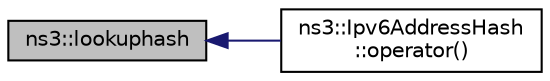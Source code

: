 digraph "ns3::lookuphash"
{
  edge [fontname="Helvetica",fontsize="10",labelfontname="Helvetica",labelfontsize="10"];
  node [fontname="Helvetica",fontsize="10",shape=record];
  rankdir="LR";
  Node1 [label="ns3::lookuphash",height=0.2,width=0.4,color="black", fillcolor="grey75", style="filled", fontcolor="black"];
  Node1 -> Node2 [dir="back",color="midnightblue",fontsize="10",style="solid"];
  Node2 [label="ns3::Ipv6AddressHash\l::operator()",height=0.2,width=0.4,color="black", fillcolor="white", style="filled",URL="$d8/d68/classns3_1_1Ipv6AddressHash.html#a6405c8bbdebec49d44e84bdb74b7f72d",tooltip="Unary operator to hash IPv6 address. "];
}
